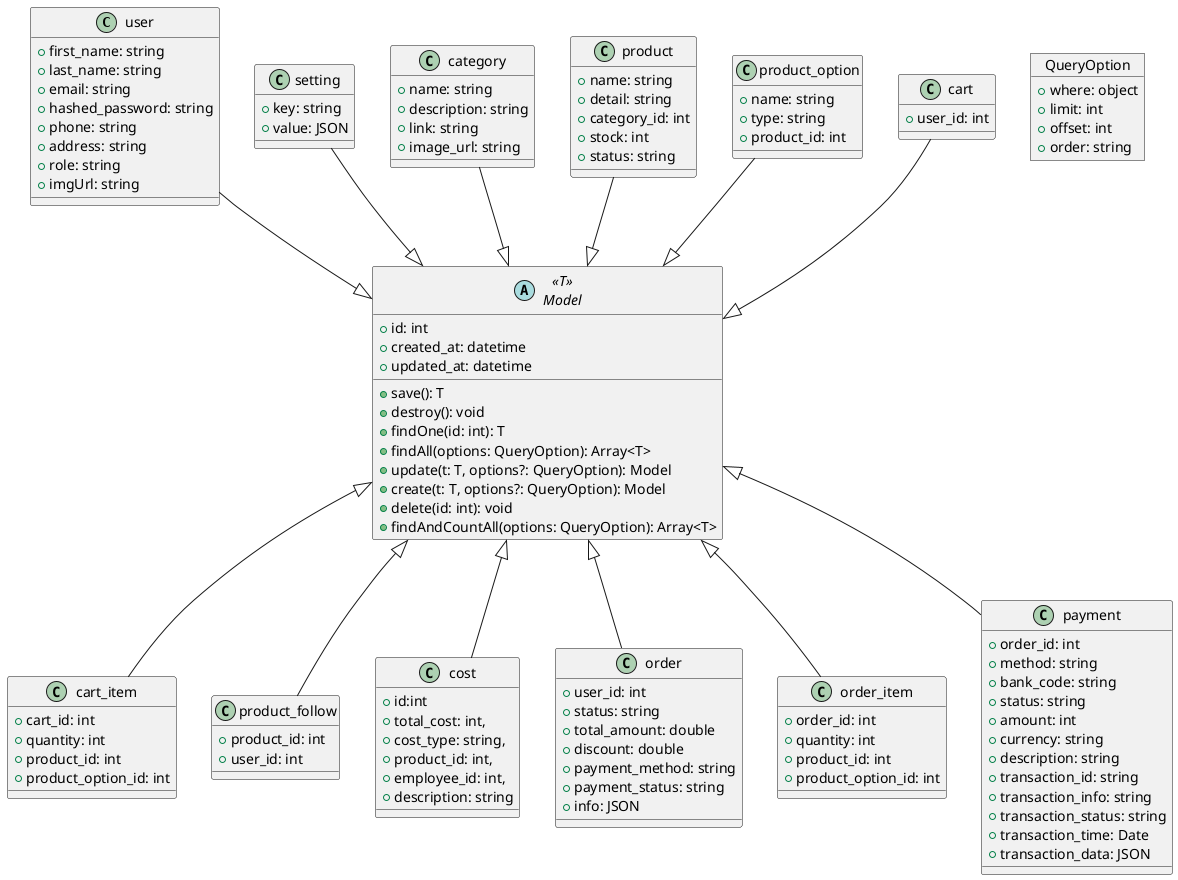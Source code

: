 @startuml class_diagram_models
skinparam DefaultFontName "Times New Roman"
skinparam DefaultFontSize 14

user --|> Model
setting --|> Model
category --|> Model
product --|> Model
product_option --|> Model
cart --|> Model
Model <|-- cart_item
Model <|-- product_follow
Model <|-- cost
Model <|-- order
Model <|-- order_item
Model <|-- payment

abstract class Model<<T>> {
    +id: int
    +created_at: datetime
    +updated_at: datetime

    +save(): T
    +destroy(): void
    +findOne(id: int): T
    +findAll(options: QueryOption): Array<T>
    +update(t: T, options?: QueryOption): Model
    +create(t: T, options?: QueryOption): Model
    +delete(id: int): void
    +findAndCountAll(options: QueryOption): Array<T>
}

object QueryOption {
    +where: object
    +limit: int
    +offset: int
    +order: string
}

class setting {
  +key: string
  +value: JSON
}

class category {
  +name: string
  +description: string
  +link: string
  +image_url: string
}

class product {
  +name: string
  +detail: string
  +category_id: int
  +stock: int
  +status: string
}

class product_option {
  +name: string
  +type: string
  +product_id: int
}

class cart {
  +user_id: int
}

class cart_item {
  +cart_id: int
  +quantity: int
  +product_id: int
  +product_option_id: int
}

class product_follow {
  +product_id: int
  +user_id: int
}

class user {
  +first_name: string
  +last_name: string
  +email: string
  +hashed_password: string
  +phone: string
  +address: string
  +role: string
  +imgUrl: string
}

class cost {
  +id:int
  +total_cost: int,
  +cost_type: string,
  +product_id: int,
  +employee_id: int,
  +description: string
}

class order {
  +user_id: int
  +status: string
  +total_amount: double
  +discount: double
  +payment_method: string
  +payment_status: string
  +info: JSON
}

class order_item {
  +order_id: int
  +quantity: int
  +product_id: int
  +product_option_id: int
}

class payment {
  +order_id: int
  +method: string
  +bank_code: string
  +status: string
  +amount: int
  +currency: string
  +description: string
  +transaction_id: string
  +transaction_info: string
  +transaction_status: string
  +transaction_time: Date
  +transaction_data: JSON
}

@enduml